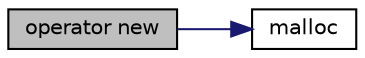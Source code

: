 digraph "operator new"
{
 // LATEX_PDF_SIZE
  edge [fontname="Helvetica",fontsize="10",labelfontname="Helvetica",labelfontsize="10"];
  node [fontname="Helvetica",fontsize="10",shape=record];
  rankdir="LR";
  Node1 [label="operator new",height=0.2,width=0.4,color="black", fillcolor="grey75", style="filled", fontcolor="black",tooltip=" "];
  Node1 -> Node2 [color="midnightblue",fontsize="10",style="solid",fontname="Helvetica"];
  Node2 [label="malloc",height=0.2,width=0.4,color="black", fillcolor="white", style="filled",URL="$da/d45/heap_8hpp.html#a1c8580582aae58105f16108d4ec89e9a",tooltip=" "];
}
